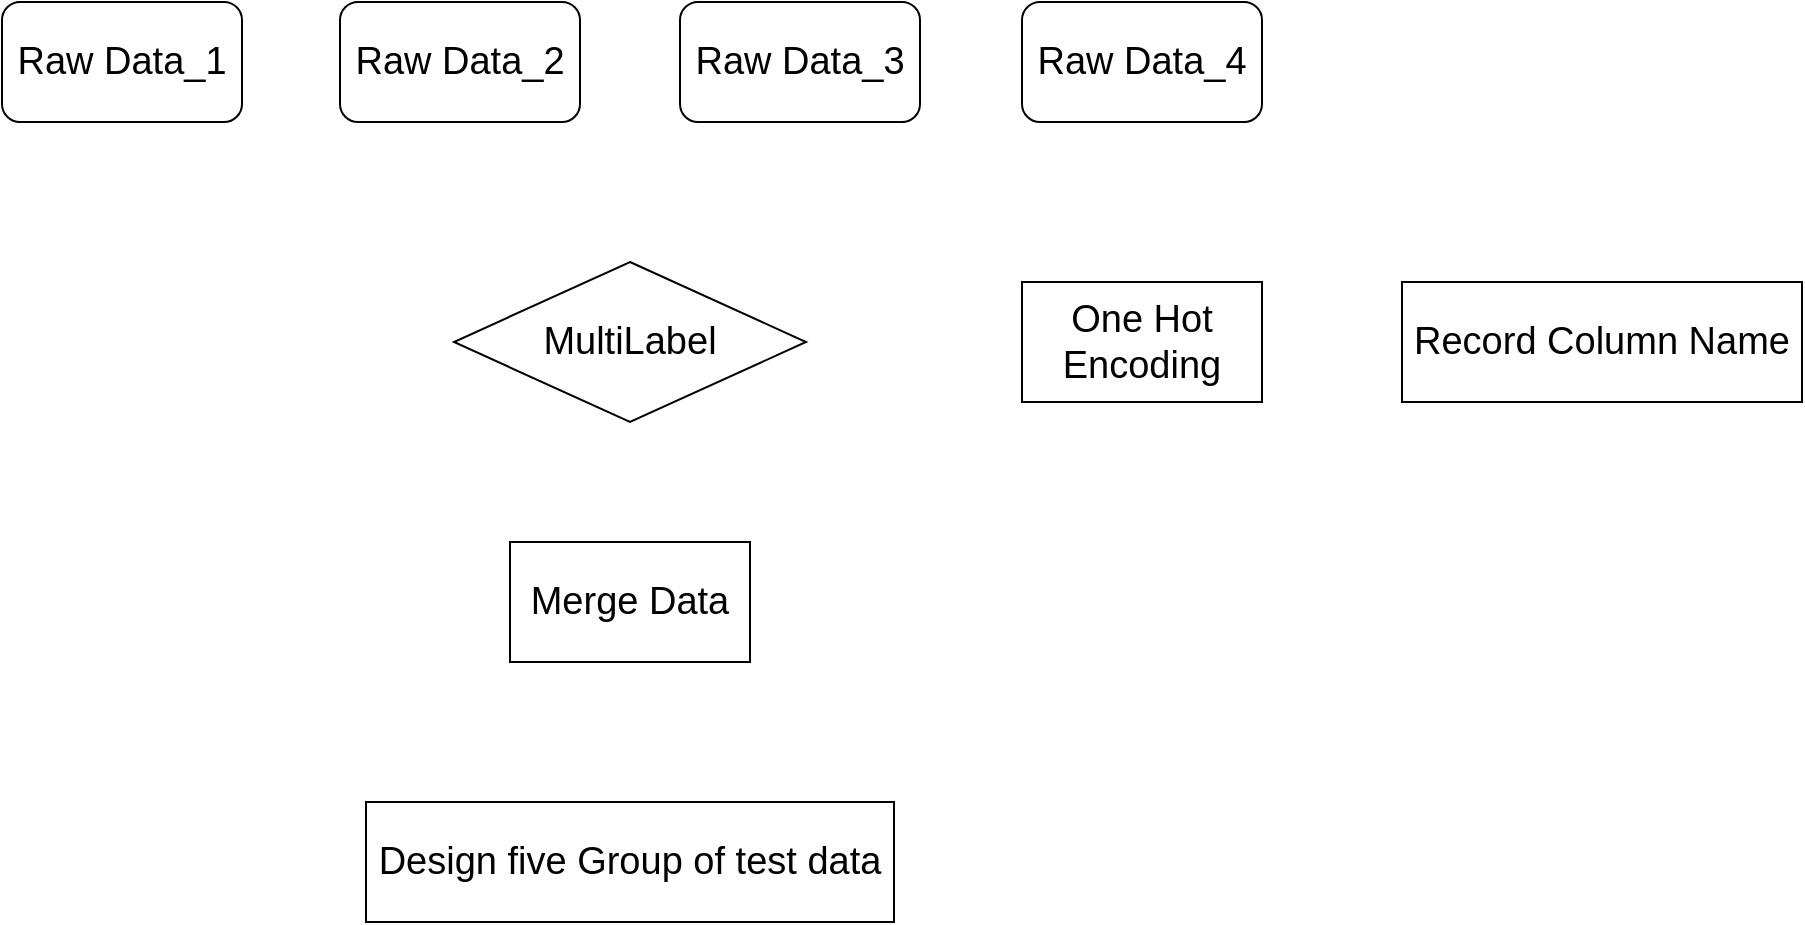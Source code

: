 <mxfile version="15.5.8" type="github">
  <diagram id="F-le6JkDn2abJ1YmbISG" name="Page-1">
    <mxGraphModel dx="1038" dy="547" grid="1" gridSize="10" guides="1" tooltips="1" connect="1" arrows="1" fold="1" page="1" pageScale="1" pageWidth="827" pageHeight="1169" math="0" shadow="0">
      <root>
        <mxCell id="0" />
        <mxCell id="1" parent="0" />
        <mxCell id="l4MFDGq0l9K1EU0N_Pog-1" value="Raw Data_1" style="rounded=1;whiteSpace=wrap;html=1;fontSize=19;" parent="1" vertex="1">
          <mxGeometry x="100" y="60" width="120" height="60" as="geometry" />
        </mxCell>
        <mxCell id="0d0Xr8oC8OI6ENRVtBO4-1" value="Raw Data_2" style="rounded=1;whiteSpace=wrap;html=1;fontSize=19;" vertex="1" parent="1">
          <mxGeometry x="269" y="60" width="120" height="60" as="geometry" />
        </mxCell>
        <mxCell id="0d0Xr8oC8OI6ENRVtBO4-2" value="Raw Data_3" style="rounded=1;whiteSpace=wrap;html=1;fontSize=19;" vertex="1" parent="1">
          <mxGeometry x="439" y="60" width="120" height="60" as="geometry" />
        </mxCell>
        <mxCell id="0d0Xr8oC8OI6ENRVtBO4-3" value="Raw Data_4" style="rounded=1;whiteSpace=wrap;html=1;fontSize=19;" vertex="1" parent="1">
          <mxGeometry x="610" y="60" width="120" height="60" as="geometry" />
        </mxCell>
        <mxCell id="0d0Xr8oC8OI6ENRVtBO4-4" value="One Hot Encoding" style="rounded=0;whiteSpace=wrap;html=1;fontSize=19;" vertex="1" parent="1">
          <mxGeometry x="610" y="200" width="120" height="60" as="geometry" />
        </mxCell>
        <mxCell id="0d0Xr8oC8OI6ENRVtBO4-5" value="MultiLabel" style="rhombus;whiteSpace=wrap;html=1;fontSize=19;" vertex="1" parent="1">
          <mxGeometry x="326" y="190" width="176" height="80" as="geometry" />
        </mxCell>
        <mxCell id="0d0Xr8oC8OI6ENRVtBO4-6" value="Merge Data" style="rounded=0;whiteSpace=wrap;html=1;fontSize=19;" vertex="1" parent="1">
          <mxGeometry x="354" y="330" width="120" height="60" as="geometry" />
        </mxCell>
        <mxCell id="0d0Xr8oC8OI6ENRVtBO4-7" value="Record Column Name" style="rounded=0;whiteSpace=wrap;html=1;fontSize=19;" vertex="1" parent="1">
          <mxGeometry x="800" y="200" width="200" height="60" as="geometry" />
        </mxCell>
        <mxCell id="0d0Xr8oC8OI6ENRVtBO4-8" value="Design five Group of test data" style="rounded=0;whiteSpace=wrap;html=1;fontSize=19;" vertex="1" parent="1">
          <mxGeometry x="282" y="460" width="264" height="60" as="geometry" />
        </mxCell>
      </root>
    </mxGraphModel>
  </diagram>
</mxfile>
